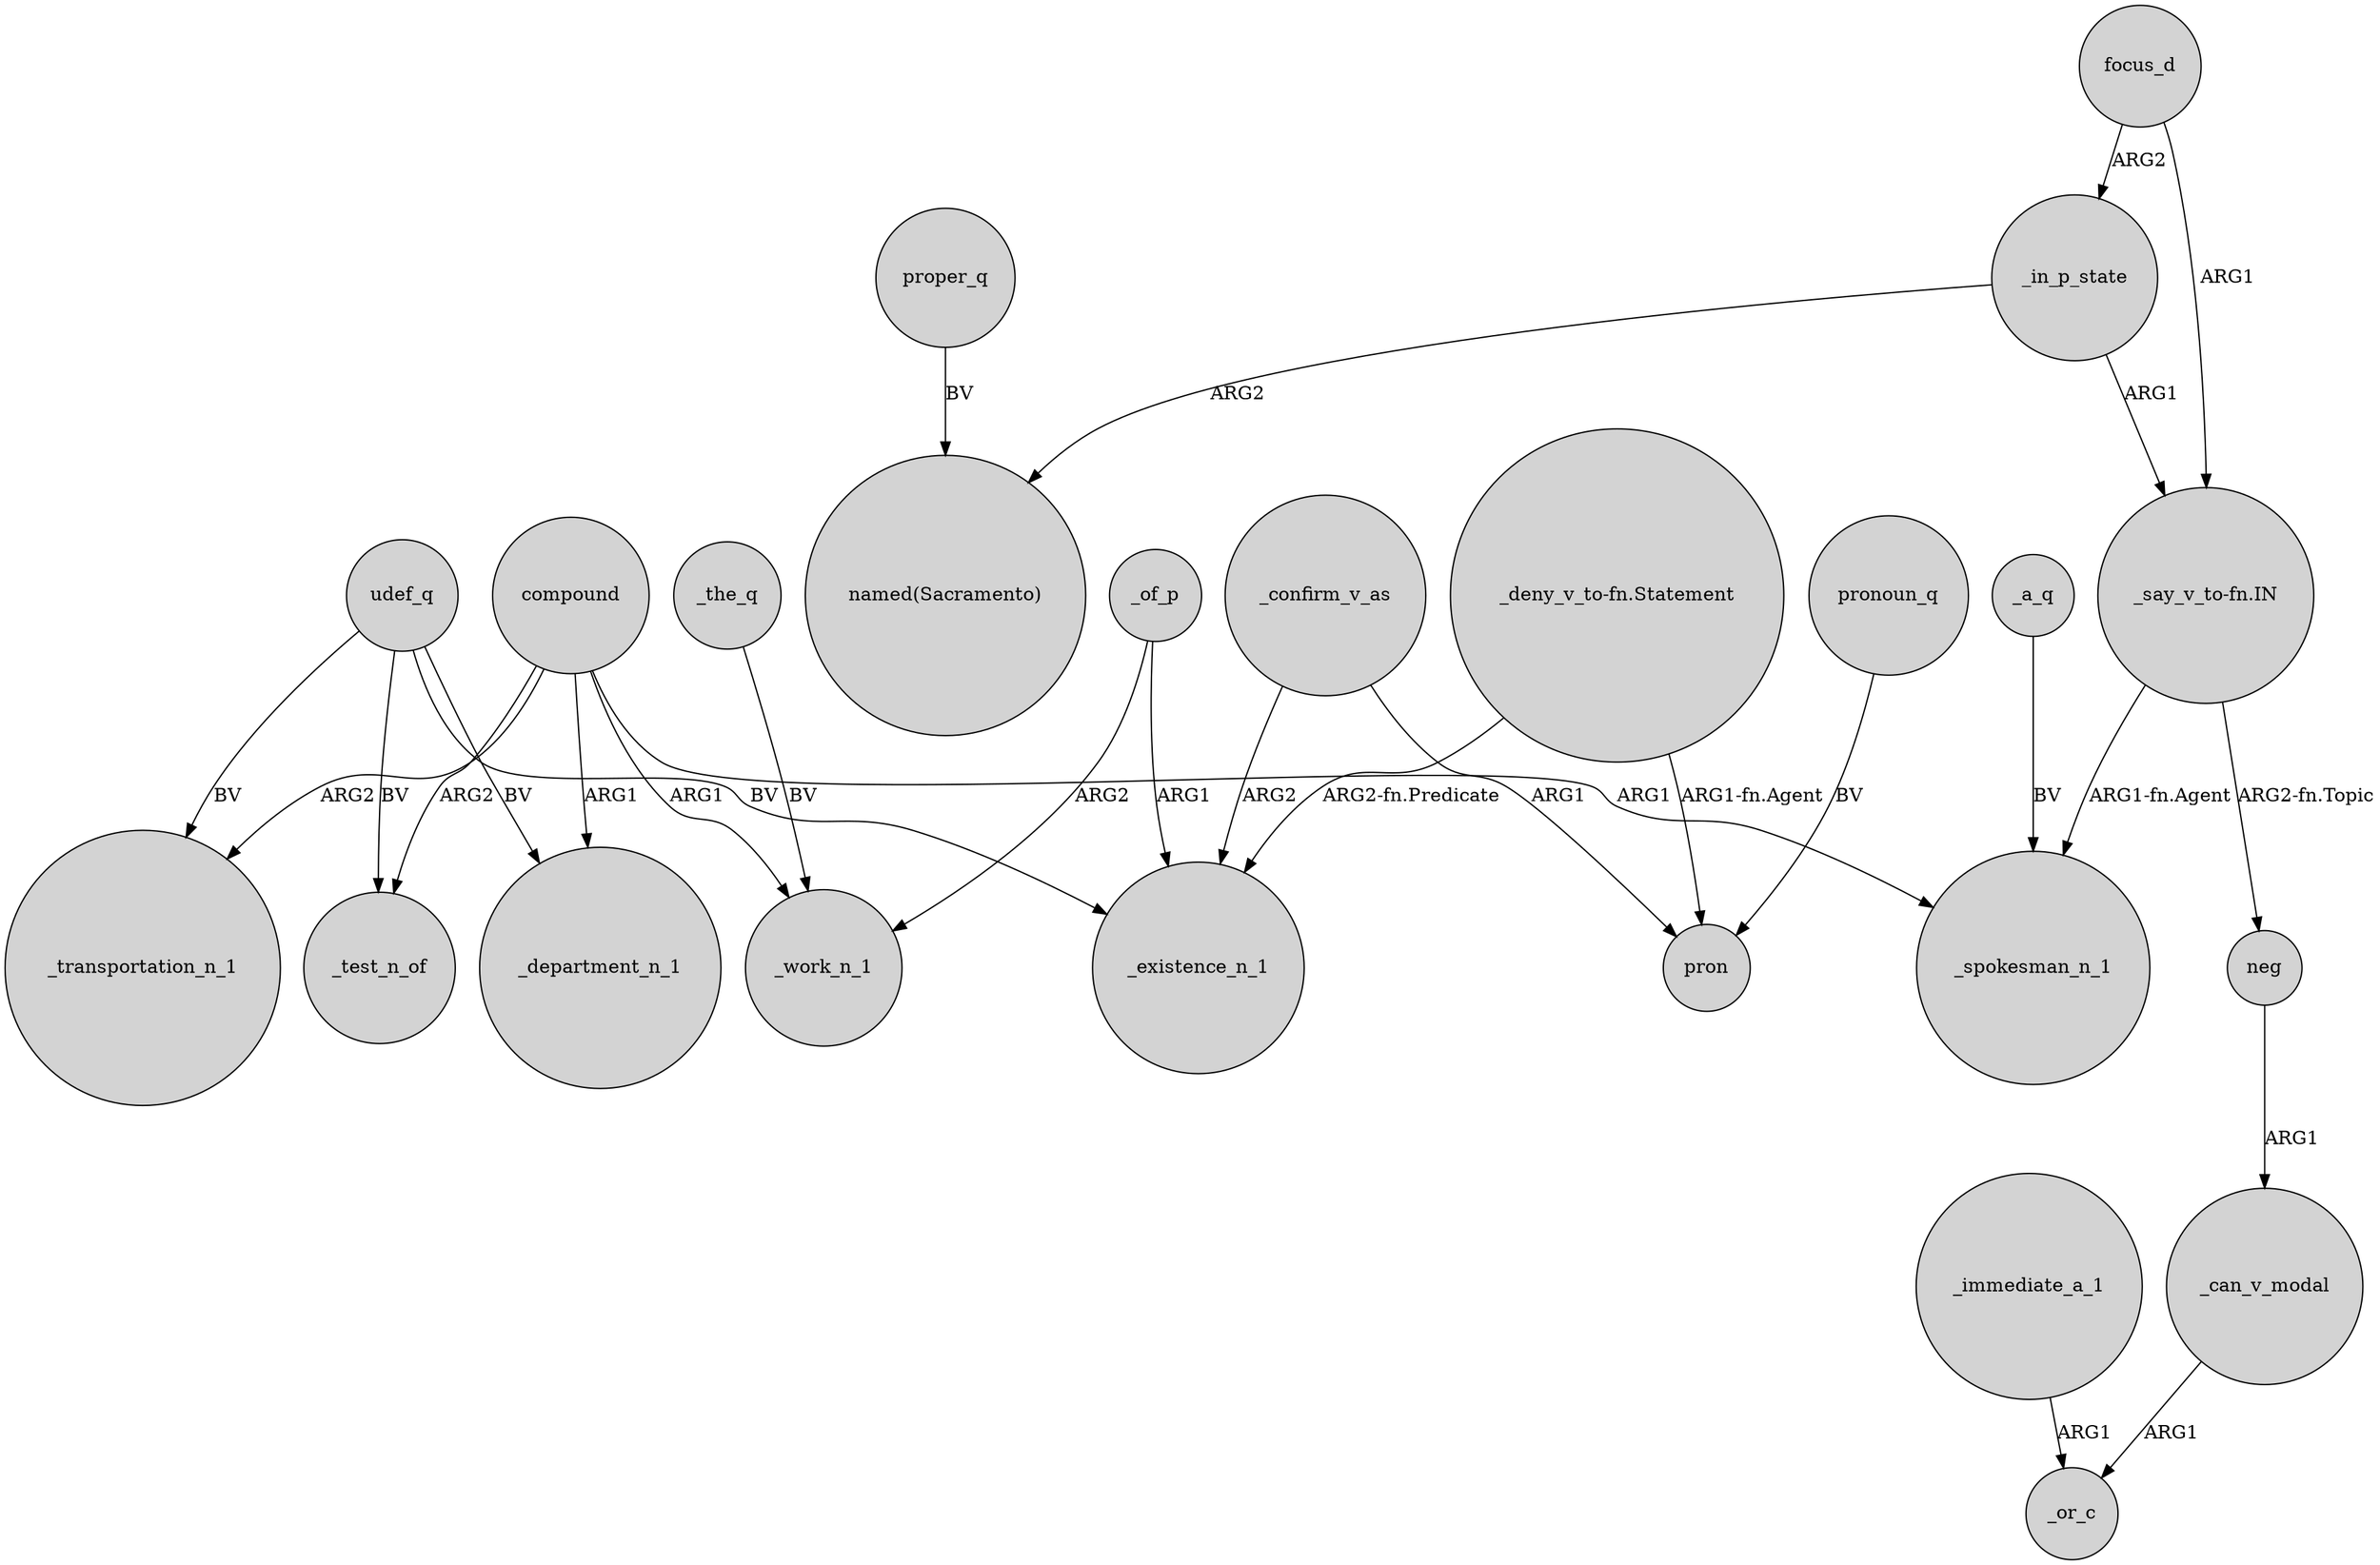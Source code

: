 digraph {
	node [shape=circle style=filled]
	udef_q -> _existence_n_1 [label=BV]
	udef_q -> _department_n_1 [label=BV]
	_in_p_state -> "named(Sacramento)" [label=ARG2]
	udef_q -> _transportation_n_1 [label=BV]
	_of_p -> _work_n_1 [label=ARG2]
	_of_p -> _existence_n_1 [label=ARG1]
	_confirm_v_as -> _existence_n_1 [label=ARG2]
	compound -> _work_n_1 [label=ARG1]
	focus_d -> _in_p_state [label=ARG2]
	compound -> _transportation_n_1 [label=ARG2]
	udef_q -> _test_n_of [label=BV]
	compound -> _test_n_of [label=ARG2]
	compound -> _department_n_1 [label=ARG1]
	"_deny_v_to-fn.Statement" -> _existence_n_1 [label="ARG2-fn.Predicate"]
	_can_v_modal -> _or_c [label=ARG1]
	"_deny_v_to-fn.Statement" -> pron [label="ARG1-fn.Agent"]
	"_say_v_to-fn.IN" -> _spokesman_n_1 [label="ARG1-fn.Agent"]
	pronoun_q -> pron [label=BV]
	_in_p_state -> "_say_v_to-fn.IN" [label=ARG1]
	compound -> _spokesman_n_1 [label=ARG1]
	_immediate_a_1 -> _or_c [label=ARG1]
	"_say_v_to-fn.IN" -> neg [label="ARG2-fn.Topic"]
	proper_q -> "named(Sacramento)" [label=BV]
	_a_q -> _spokesman_n_1 [label=BV]
	_confirm_v_as -> pron [label=ARG1]
	neg -> _can_v_modal [label=ARG1]
	focus_d -> "_say_v_to-fn.IN" [label=ARG1]
	_the_q -> _work_n_1 [label=BV]
}
